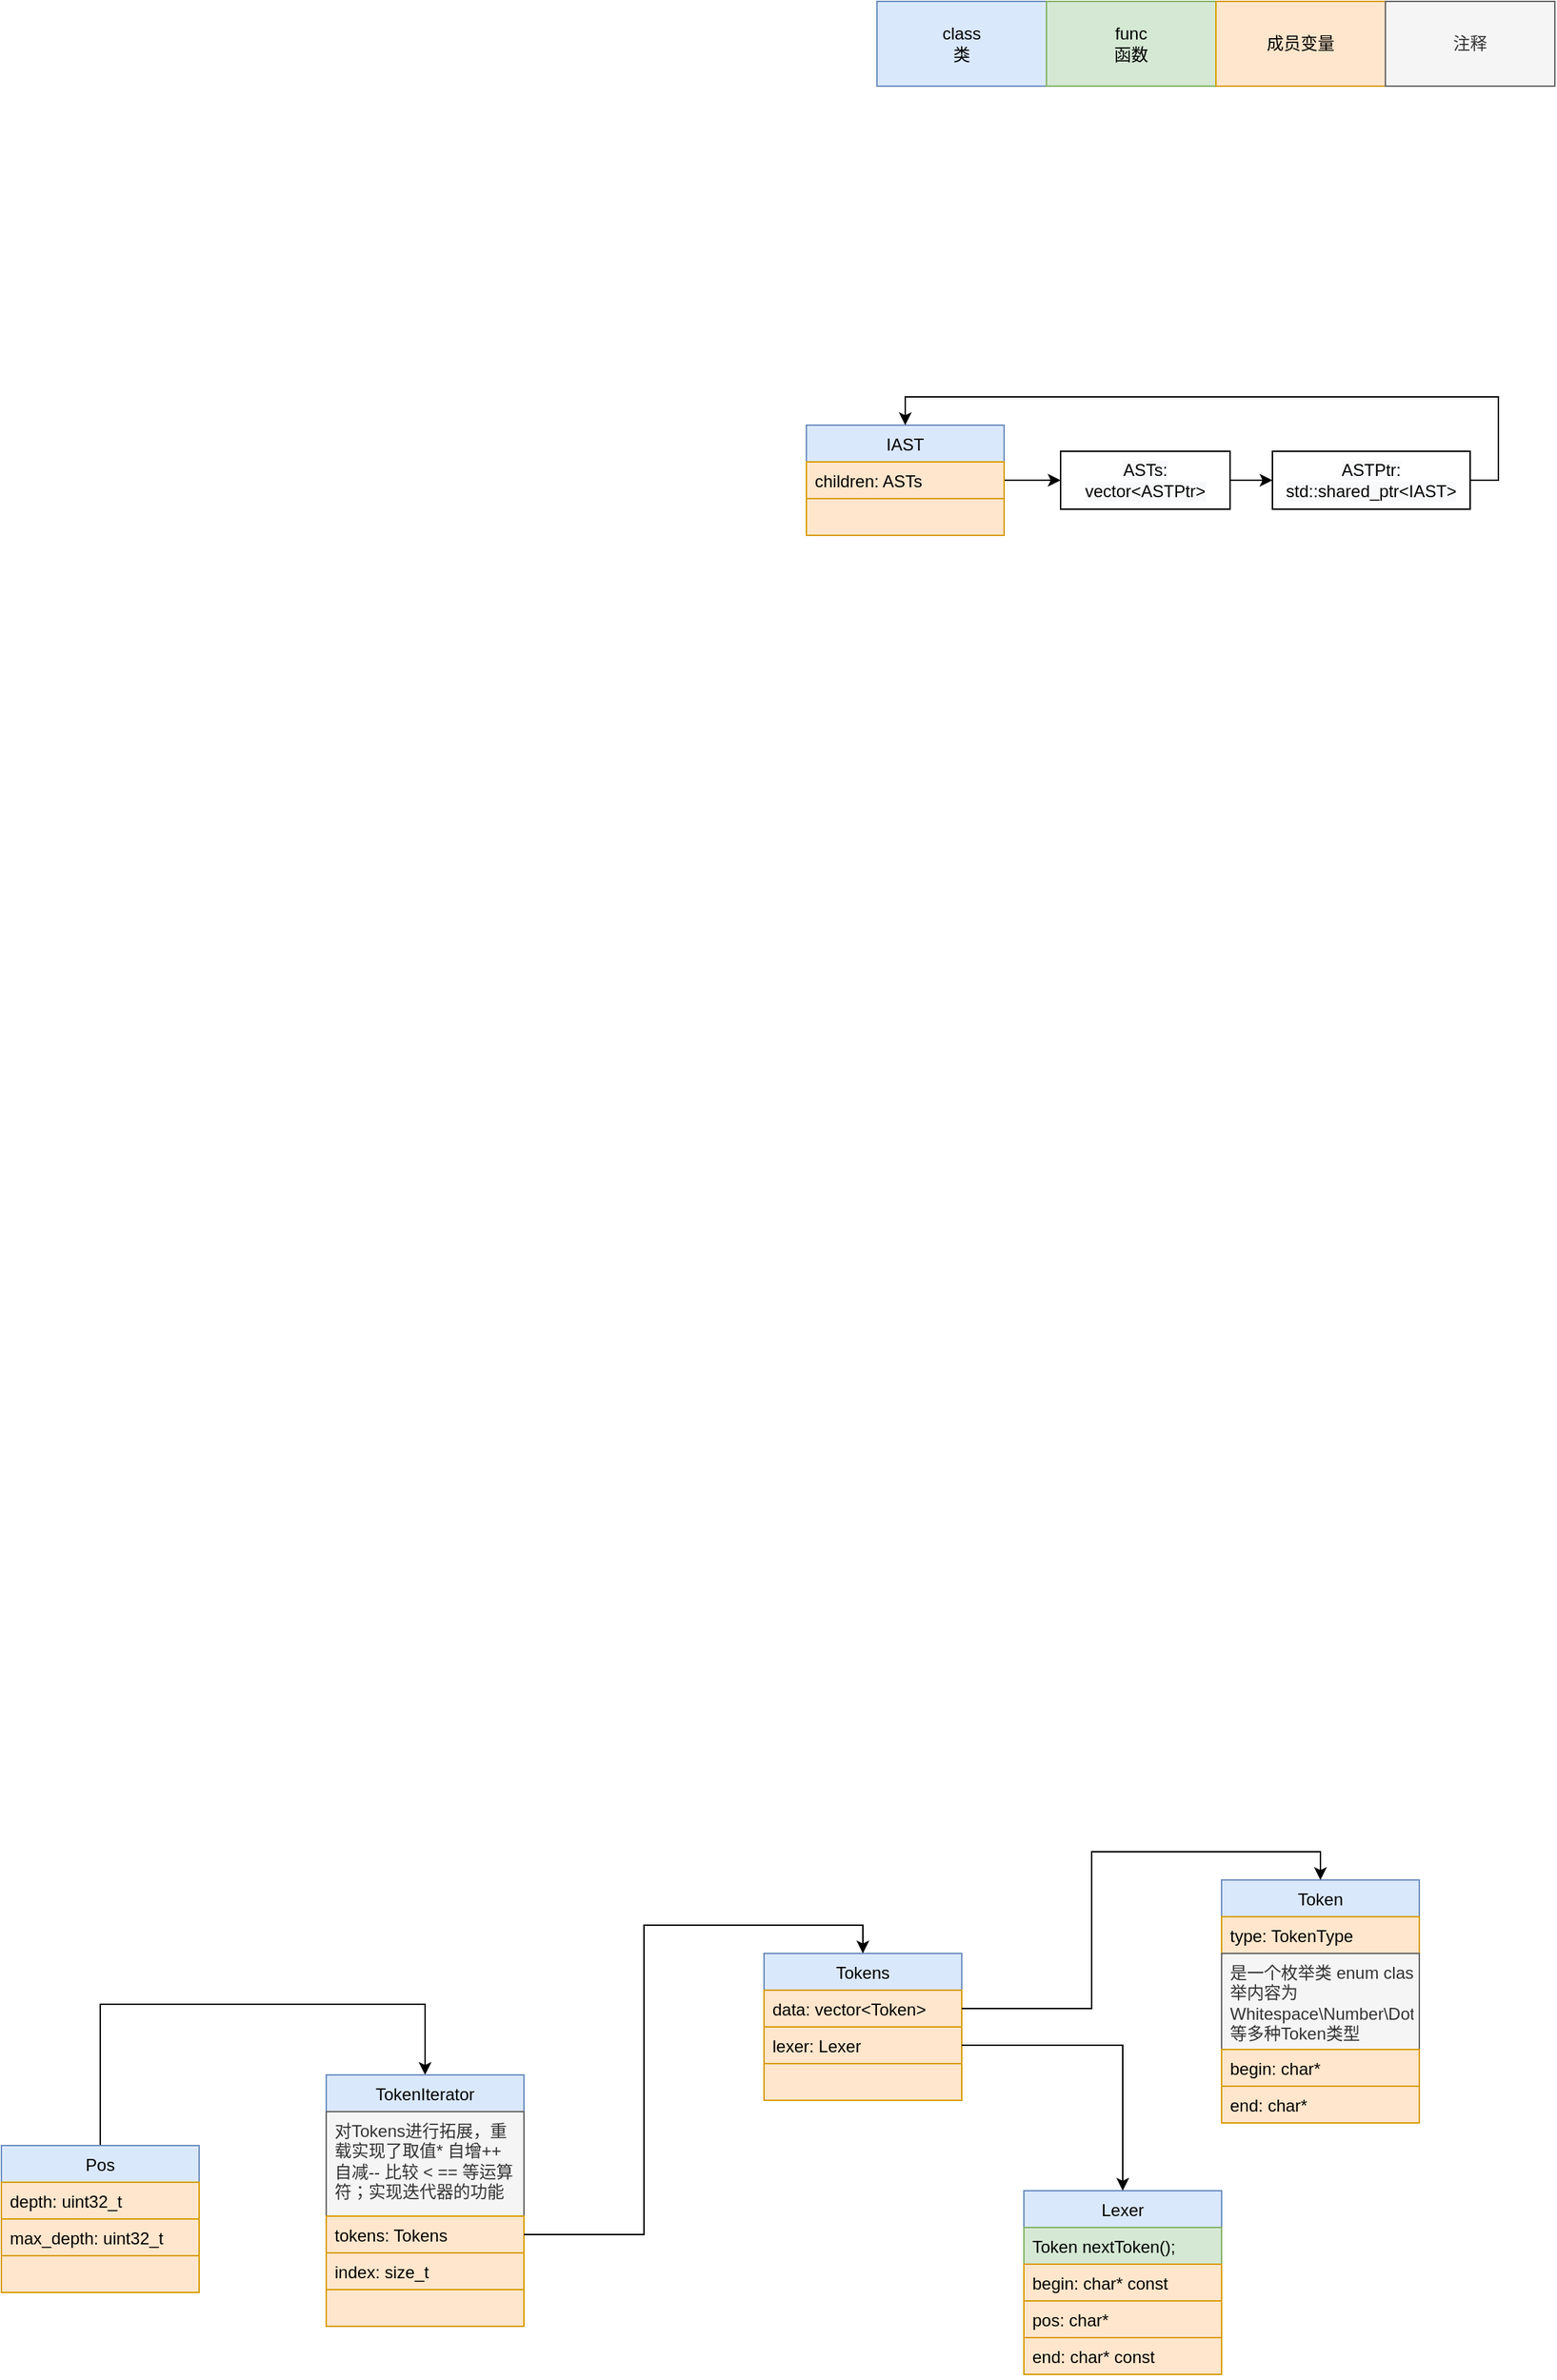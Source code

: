 <mxfile version="17.5.0" type="github">
  <diagram id="Rla5n-zzJumrxvYezBTH" name="Page-1">
    <mxGraphModel dx="1832" dy="600" grid="1" gridSize="10" guides="1" tooltips="1" connect="1" arrows="1" fold="1" page="1" pageScale="1" pageWidth="827" pageHeight="1169" math="0" shadow="0">
      <root>
        <mxCell id="0" />
        <mxCell id="1" parent="0" />
        <mxCell id="llMQX2KNaokU8Sbs1Y39-11" value="Token" style="swimlane;fontStyle=0;childLayout=stackLayout;horizontal=1;startSize=26;fillColor=#dae8fc;horizontalStack=0;resizeParent=1;resizeParentMax=0;resizeLast=0;collapsible=1;marginBottom=0;strokeColor=#6c8ebf;" vertex="1" parent="1">
          <mxGeometry x="264" y="1350" width="140" height="172" as="geometry" />
        </mxCell>
        <mxCell id="llMQX2KNaokU8Sbs1Y39-12" value="type: TokenType" style="text;strokeColor=#d79b00;fillColor=#ffe6cc;align=left;verticalAlign=top;spacingLeft=4;spacingRight=4;overflow=hidden;rotatable=0;points=[[0,0.5],[1,0.5]];portConstraint=eastwest;" vertex="1" parent="llMQX2KNaokU8Sbs1Y39-11">
          <mxGeometry y="26" width="140" height="26" as="geometry" />
        </mxCell>
        <mxCell id="llMQX2KNaokU8Sbs1Y39-64" value="是一个枚举类 enum class，枚举内容为Whitespace\Number\Dot\Error等多种Token类型" style="text;strokeColor=#666666;fillColor=#f5f5f5;align=left;verticalAlign=top;spacingLeft=4;spacingRight=4;overflow=hidden;rotatable=0;points=[[0,0.5],[1,0.5]];portConstraint=eastwest;fontColor=#333333;whiteSpace=wrap;" vertex="1" parent="llMQX2KNaokU8Sbs1Y39-11">
          <mxGeometry y="52" width="140" height="68" as="geometry" />
        </mxCell>
        <mxCell id="llMQX2KNaokU8Sbs1Y39-13" value="begin: char*" style="text;strokeColor=#d79b00;fillColor=#ffe6cc;align=left;verticalAlign=top;spacingLeft=4;spacingRight=4;overflow=hidden;rotatable=0;points=[[0,0.5],[1,0.5]];portConstraint=eastwest;" vertex="1" parent="llMQX2KNaokU8Sbs1Y39-11">
          <mxGeometry y="120" width="140" height="26" as="geometry" />
        </mxCell>
        <mxCell id="llMQX2KNaokU8Sbs1Y39-14" value="end: char*" style="text;strokeColor=#d79b00;fillColor=#ffe6cc;align=left;verticalAlign=top;spacingLeft=4;spacingRight=4;overflow=hidden;rotatable=0;points=[[0,0.5],[1,0.5]];portConstraint=eastwest;" vertex="1" parent="llMQX2KNaokU8Sbs1Y39-11">
          <mxGeometry y="146" width="140" height="26" as="geometry" />
        </mxCell>
        <mxCell id="llMQX2KNaokU8Sbs1Y39-22" value="Lexer" style="swimlane;fontStyle=0;childLayout=stackLayout;horizontal=1;startSize=26;fillColor=#dae8fc;horizontalStack=0;resizeParent=1;resizeParentMax=0;resizeLast=0;collapsible=1;marginBottom=0;html=0;strokeColor=#6c8ebf;" vertex="1" parent="1">
          <mxGeometry x="124" y="1570" width="140" height="130" as="geometry" />
        </mxCell>
        <mxCell id="llMQX2KNaokU8Sbs1Y39-23" value="Token nextToken();" style="text;strokeColor=#82b366;fillColor=#d5e8d4;align=left;verticalAlign=top;spacingLeft=4;spacingRight=4;overflow=hidden;rotatable=0;points=[[0,0.5],[1,0.5]];portConstraint=eastwest;html=0;" vertex="1" parent="llMQX2KNaokU8Sbs1Y39-22">
          <mxGeometry y="26" width="140" height="26" as="geometry" />
        </mxCell>
        <mxCell id="llMQX2KNaokU8Sbs1Y39-24" value="begin: char* const" style="text;strokeColor=#d79b00;fillColor=#ffe6cc;align=left;verticalAlign=top;spacingLeft=4;spacingRight=4;overflow=hidden;rotatable=0;points=[[0,0.5],[1,0.5]];portConstraint=eastwest;html=0;" vertex="1" parent="llMQX2KNaokU8Sbs1Y39-22">
          <mxGeometry y="52" width="140" height="26" as="geometry" />
        </mxCell>
        <mxCell id="llMQX2KNaokU8Sbs1Y39-25" value="pos: char*" style="text;strokeColor=#d79b00;fillColor=#ffe6cc;align=left;verticalAlign=top;spacingLeft=4;spacingRight=4;overflow=hidden;rotatable=0;points=[[0,0.5],[1,0.5]];portConstraint=eastwest;html=0;" vertex="1" parent="llMQX2KNaokU8Sbs1Y39-22">
          <mxGeometry y="78" width="140" height="26" as="geometry" />
        </mxCell>
        <mxCell id="llMQX2KNaokU8Sbs1Y39-30" value="end: char* const" style="text;strokeColor=#d79b00;fillColor=#ffe6cc;align=left;verticalAlign=top;spacingLeft=4;spacingRight=4;overflow=hidden;rotatable=0;points=[[0,0.5],[1,0.5]];portConstraint=eastwest;html=0;" vertex="1" parent="llMQX2KNaokU8Sbs1Y39-22">
          <mxGeometry y="104" width="140" height="26" as="geometry" />
        </mxCell>
        <mxCell id="llMQX2KNaokU8Sbs1Y39-26" value="class&lt;br&gt;类" style="rounded=0;whiteSpace=wrap;html=1;fillColor=#dae8fc;strokeColor=#6c8ebf;" vertex="1" parent="1">
          <mxGeometry x="20" y="20" width="120" height="60" as="geometry" />
        </mxCell>
        <mxCell id="llMQX2KNaokU8Sbs1Y39-27" value="func&lt;br&gt;函数" style="rounded=0;whiteSpace=wrap;html=1;fillColor=#d5e8d4;strokeColor=#82b366;" vertex="1" parent="1">
          <mxGeometry x="140" y="20" width="120" height="60" as="geometry" />
        </mxCell>
        <mxCell id="llMQX2KNaokU8Sbs1Y39-28" value="成员变量" style="rounded=0;whiteSpace=wrap;html=1;fillColor=#ffe6cc;strokeColor=#d79b00;" vertex="1" parent="1">
          <mxGeometry x="260" y="20" width="120" height="60" as="geometry" />
        </mxCell>
        <mxCell id="llMQX2KNaokU8Sbs1Y39-29" value="注释" style="rounded=0;whiteSpace=wrap;html=1;fillColor=#f5f5f5;fontColor=#333333;strokeColor=#666666;" vertex="1" parent="1">
          <mxGeometry x="380" y="20" width="120" height="60" as="geometry" />
        </mxCell>
        <mxCell id="llMQX2KNaokU8Sbs1Y39-31" value="Tokens" style="swimlane;fontStyle=0;childLayout=stackLayout;horizontal=1;startSize=26;fillColor=#dae8fc;horizontalStack=0;resizeParent=1;resizeParentMax=0;resizeLast=0;collapsible=1;marginBottom=0;strokeColor=#6c8ebf;" vertex="1" parent="1">
          <mxGeometry x="-60" y="1402" width="140" height="104" as="geometry" />
        </mxCell>
        <mxCell id="llMQX2KNaokU8Sbs1Y39-32" value="data: vector&lt;Token&gt;" style="text;strokeColor=#d79b00;fillColor=#ffe6cc;align=left;verticalAlign=top;spacingLeft=4;spacingRight=4;overflow=hidden;rotatable=0;points=[[0,0.5],[1,0.5]];portConstraint=eastwest;" vertex="1" parent="llMQX2KNaokU8Sbs1Y39-31">
          <mxGeometry y="26" width="140" height="26" as="geometry" />
        </mxCell>
        <mxCell id="llMQX2KNaokU8Sbs1Y39-33" value="lexer: Lexer" style="text;strokeColor=#d79b00;fillColor=#ffe6cc;align=left;verticalAlign=top;spacingLeft=4;spacingRight=4;overflow=hidden;rotatable=0;points=[[0,0.5],[1,0.5]];portConstraint=eastwest;" vertex="1" parent="llMQX2KNaokU8Sbs1Y39-31">
          <mxGeometry y="52" width="140" height="26" as="geometry" />
        </mxCell>
        <mxCell id="llMQX2KNaokU8Sbs1Y39-34" value="" style="text;strokeColor=#d79b00;fillColor=#ffe6cc;align=left;verticalAlign=top;spacingLeft=4;spacingRight=4;overflow=hidden;rotatable=0;points=[[0,0.5],[1,0.5]];portConstraint=eastwest;" vertex="1" parent="llMQX2KNaokU8Sbs1Y39-31">
          <mxGeometry y="78" width="140" height="26" as="geometry" />
        </mxCell>
        <mxCell id="llMQX2KNaokU8Sbs1Y39-35" style="edgeStyle=orthogonalEdgeStyle;rounded=0;orthogonalLoop=1;jettySize=auto;html=1;exitX=1;exitY=0.5;exitDx=0;exitDy=0;entryX=0.5;entryY=0;entryDx=0;entryDy=0;" edge="1" parent="1" source="llMQX2KNaokU8Sbs1Y39-32" target="llMQX2KNaokU8Sbs1Y39-11">
          <mxGeometry relative="1" as="geometry" />
        </mxCell>
        <mxCell id="llMQX2KNaokU8Sbs1Y39-36" style="edgeStyle=orthogonalEdgeStyle;rounded=0;orthogonalLoop=1;jettySize=auto;html=1;exitX=1;exitY=0.5;exitDx=0;exitDy=0;entryX=0.5;entryY=0;entryDx=0;entryDy=0;" edge="1" parent="1" source="llMQX2KNaokU8Sbs1Y39-33" target="llMQX2KNaokU8Sbs1Y39-22">
          <mxGeometry relative="1" as="geometry" />
        </mxCell>
        <mxCell id="llMQX2KNaokU8Sbs1Y39-52" style="edgeStyle=orthogonalEdgeStyle;rounded=0;orthogonalLoop=1;jettySize=auto;html=1;exitX=0.5;exitY=0;exitDx=0;exitDy=0;entryX=0.5;entryY=0;entryDx=0;entryDy=0;" edge="1" parent="1" source="llMQX2KNaokU8Sbs1Y39-37" target="llMQX2KNaokU8Sbs1Y39-41">
          <mxGeometry relative="1" as="geometry">
            <Array as="points">
              <mxPoint x="-530" y="1438" />
              <mxPoint x="-300" y="1438" />
            </Array>
          </mxGeometry>
        </mxCell>
        <mxCell id="llMQX2KNaokU8Sbs1Y39-37" value="Pos" style="swimlane;fontStyle=0;childLayout=stackLayout;horizontal=1;startSize=26;fillColor=#dae8fc;horizontalStack=0;resizeParent=1;resizeParentMax=0;resizeLast=0;collapsible=1;marginBottom=0;strokeColor=#6c8ebf;" vertex="1" parent="1">
          <mxGeometry x="-600" y="1538" width="140" height="104" as="geometry" />
        </mxCell>
        <mxCell id="llMQX2KNaokU8Sbs1Y39-38" value="depth: uint32_t" style="text;strokeColor=#d79b00;fillColor=#ffe6cc;align=left;verticalAlign=top;spacingLeft=4;spacingRight=4;overflow=hidden;rotatable=0;points=[[0,0.5],[1,0.5]];portConstraint=eastwest;" vertex="1" parent="llMQX2KNaokU8Sbs1Y39-37">
          <mxGeometry y="26" width="140" height="26" as="geometry" />
        </mxCell>
        <mxCell id="llMQX2KNaokU8Sbs1Y39-39" value="max_depth: uint32_t" style="text;strokeColor=#d79b00;fillColor=#ffe6cc;align=left;verticalAlign=top;spacingLeft=4;spacingRight=4;overflow=hidden;rotatable=0;points=[[0,0.5],[1,0.5]];portConstraint=eastwest;" vertex="1" parent="llMQX2KNaokU8Sbs1Y39-37">
          <mxGeometry y="52" width="140" height="26" as="geometry" />
        </mxCell>
        <mxCell id="llMQX2KNaokU8Sbs1Y39-40" value="" style="text;strokeColor=#d79b00;fillColor=#ffe6cc;align=left;verticalAlign=top;spacingLeft=4;spacingRight=4;overflow=hidden;rotatable=0;points=[[0,0.5],[1,0.5]];portConstraint=eastwest;" vertex="1" parent="llMQX2KNaokU8Sbs1Y39-37">
          <mxGeometry y="78" width="140" height="26" as="geometry" />
        </mxCell>
        <mxCell id="llMQX2KNaokU8Sbs1Y39-41" value="TokenIterator" style="swimlane;fontStyle=0;childLayout=stackLayout;horizontal=1;startSize=26;fillColor=#dae8fc;horizontalStack=0;resizeParent=1;resizeParentMax=0;resizeLast=0;collapsible=1;marginBottom=0;strokeColor=#6c8ebf;" vertex="1" parent="1">
          <mxGeometry x="-370" y="1488" width="140" height="178" as="geometry" />
        </mxCell>
        <mxCell id="llMQX2KNaokU8Sbs1Y39-63" value="对Tokens进行拓展，重载实现了取值* 自增++ 自减-- 比较 &lt; == 等运算符；实现迭代器的功能" style="text;strokeColor=#666666;fillColor=#f5f5f5;align=left;verticalAlign=top;spacingLeft=4;spacingRight=4;overflow=hidden;rotatable=0;points=[[0,0.5],[1,0.5]];portConstraint=eastwest;fontColor=#333333;whiteSpace=wrap;" vertex="1" parent="llMQX2KNaokU8Sbs1Y39-41">
          <mxGeometry y="26" width="140" height="74" as="geometry" />
        </mxCell>
        <mxCell id="llMQX2KNaokU8Sbs1Y39-42" value="tokens: Tokens" style="text;strokeColor=#d79b00;fillColor=#ffe6cc;align=left;verticalAlign=top;spacingLeft=4;spacingRight=4;overflow=hidden;rotatable=0;points=[[0,0.5],[1,0.5]];portConstraint=eastwest;" vertex="1" parent="llMQX2KNaokU8Sbs1Y39-41">
          <mxGeometry y="100" width="140" height="26" as="geometry" />
        </mxCell>
        <mxCell id="llMQX2KNaokU8Sbs1Y39-43" value="index: size_t" style="text;strokeColor=#d79b00;fillColor=#ffe6cc;align=left;verticalAlign=top;spacingLeft=4;spacingRight=4;overflow=hidden;rotatable=0;points=[[0,0.5],[1,0.5]];portConstraint=eastwest;" vertex="1" parent="llMQX2KNaokU8Sbs1Y39-41">
          <mxGeometry y="126" width="140" height="26" as="geometry" />
        </mxCell>
        <mxCell id="llMQX2KNaokU8Sbs1Y39-44" value="" style="text;strokeColor=#d79b00;fillColor=#ffe6cc;align=left;verticalAlign=top;spacingLeft=4;spacingRight=4;overflow=hidden;rotatable=0;points=[[0,0.5],[1,0.5]];portConstraint=eastwest;" vertex="1" parent="llMQX2KNaokU8Sbs1Y39-41">
          <mxGeometry y="152" width="140" height="26" as="geometry" />
        </mxCell>
        <mxCell id="llMQX2KNaokU8Sbs1Y39-45" style="edgeStyle=orthogonalEdgeStyle;rounded=0;orthogonalLoop=1;jettySize=auto;html=1;exitX=1;exitY=0.5;exitDx=0;exitDy=0;entryX=0.5;entryY=0;entryDx=0;entryDy=0;" edge="1" parent="1" source="llMQX2KNaokU8Sbs1Y39-42" target="llMQX2KNaokU8Sbs1Y39-31">
          <mxGeometry relative="1" as="geometry" />
        </mxCell>
        <mxCell id="llMQX2KNaokU8Sbs1Y39-67" style="edgeStyle=orthogonalEdgeStyle;rounded=0;orthogonalLoop=1;jettySize=auto;html=1;exitX=1;exitY=0.5;exitDx=0;exitDy=0;" edge="1" parent="1" source="llMQX2KNaokU8Sbs1Y39-53" target="llMQX2KNaokU8Sbs1Y39-65">
          <mxGeometry relative="1" as="geometry" />
        </mxCell>
        <mxCell id="llMQX2KNaokU8Sbs1Y39-53" value="IAST" style="swimlane;fontStyle=0;childLayout=stackLayout;horizontal=1;startSize=26;fillColor=#dae8fc;horizontalStack=0;resizeParent=1;resizeParentMax=0;resizeLast=0;collapsible=1;marginBottom=0;strokeColor=#6c8ebf;" vertex="1" parent="1">
          <mxGeometry x="-30" y="320" width="140" height="78" as="geometry" />
        </mxCell>
        <mxCell id="llMQX2KNaokU8Sbs1Y39-54" value="children: ASTs" style="text;strokeColor=#d79b00;fillColor=#ffe6cc;align=left;verticalAlign=top;spacingLeft=4;spacingRight=4;overflow=hidden;rotatable=0;points=[[0,0.5],[1,0.5]];portConstraint=eastwest;" vertex="1" parent="llMQX2KNaokU8Sbs1Y39-53">
          <mxGeometry y="26" width="140" height="26" as="geometry" />
        </mxCell>
        <mxCell id="llMQX2KNaokU8Sbs1Y39-56" value="" style="text;strokeColor=#d79b00;fillColor=#ffe6cc;align=left;verticalAlign=top;spacingLeft=4;spacingRight=4;overflow=hidden;rotatable=0;points=[[0,0.5],[1,0.5]];portConstraint=eastwest;" vertex="1" parent="llMQX2KNaokU8Sbs1Y39-53">
          <mxGeometry y="52" width="140" height="26" as="geometry" />
        </mxCell>
        <mxCell id="llMQX2KNaokU8Sbs1Y39-69" value="" style="edgeStyle=orthogonalEdgeStyle;rounded=0;orthogonalLoop=1;jettySize=auto;html=1;" edge="1" parent="1" source="llMQX2KNaokU8Sbs1Y39-65" target="llMQX2KNaokU8Sbs1Y39-68">
          <mxGeometry relative="1" as="geometry" />
        </mxCell>
        <mxCell id="llMQX2KNaokU8Sbs1Y39-65" value="&lt;meta charset=&quot;utf-8&quot;&gt;&lt;span style=&quot;color: rgb(0, 0, 0); font-family: helvetica; font-size: 12px; font-style: normal; font-weight: 400; letter-spacing: normal; text-align: center; text-indent: 0px; text-transform: none; word-spacing: 0px; background-color: rgb(248, 249, 250); display: inline; float: none;&quot;&gt;ASTs: vector&amp;lt;ASTPtr&amp;gt;&lt;/span&gt;" style="rounded=0;whiteSpace=wrap;html=1;" vertex="1" parent="1">
          <mxGeometry x="150" y="338.5" width="120" height="41" as="geometry" />
        </mxCell>
        <mxCell id="llMQX2KNaokU8Sbs1Y39-70" style="edgeStyle=orthogonalEdgeStyle;rounded=0;orthogonalLoop=1;jettySize=auto;html=1;exitX=1;exitY=0.5;exitDx=0;exitDy=0;entryX=0.5;entryY=0;entryDx=0;entryDy=0;" edge="1" parent="1" source="llMQX2KNaokU8Sbs1Y39-68" target="llMQX2KNaokU8Sbs1Y39-53">
          <mxGeometry relative="1" as="geometry">
            <mxPoint x="290" y="290" as="targetPoint" />
            <Array as="points">
              <mxPoint x="460" y="359" />
              <mxPoint x="460" y="300" />
              <mxPoint x="40" y="300" />
            </Array>
          </mxGeometry>
        </mxCell>
        <mxCell id="llMQX2KNaokU8Sbs1Y39-68" value="&lt;span style=&quot;color: rgb(0 , 0 , 0) ; font-family: &amp;#34;helvetica&amp;#34; ; font-size: 12px ; font-style: normal ; font-weight: 400 ; letter-spacing: normal ; text-align: center ; text-indent: 0px ; text-transform: none ; word-spacing: 0px ; background-color: rgb(248 , 249 , 250) ; display: inline ; float: none&quot;&gt;ASTPtr: std::shared_ptr&amp;lt;IAST&amp;gt;&lt;/span&gt;" style="rounded=0;whiteSpace=wrap;html=1;" vertex="1" parent="1">
          <mxGeometry x="300" y="338.5" width="140" height="41" as="geometry" />
        </mxCell>
      </root>
    </mxGraphModel>
  </diagram>
</mxfile>
